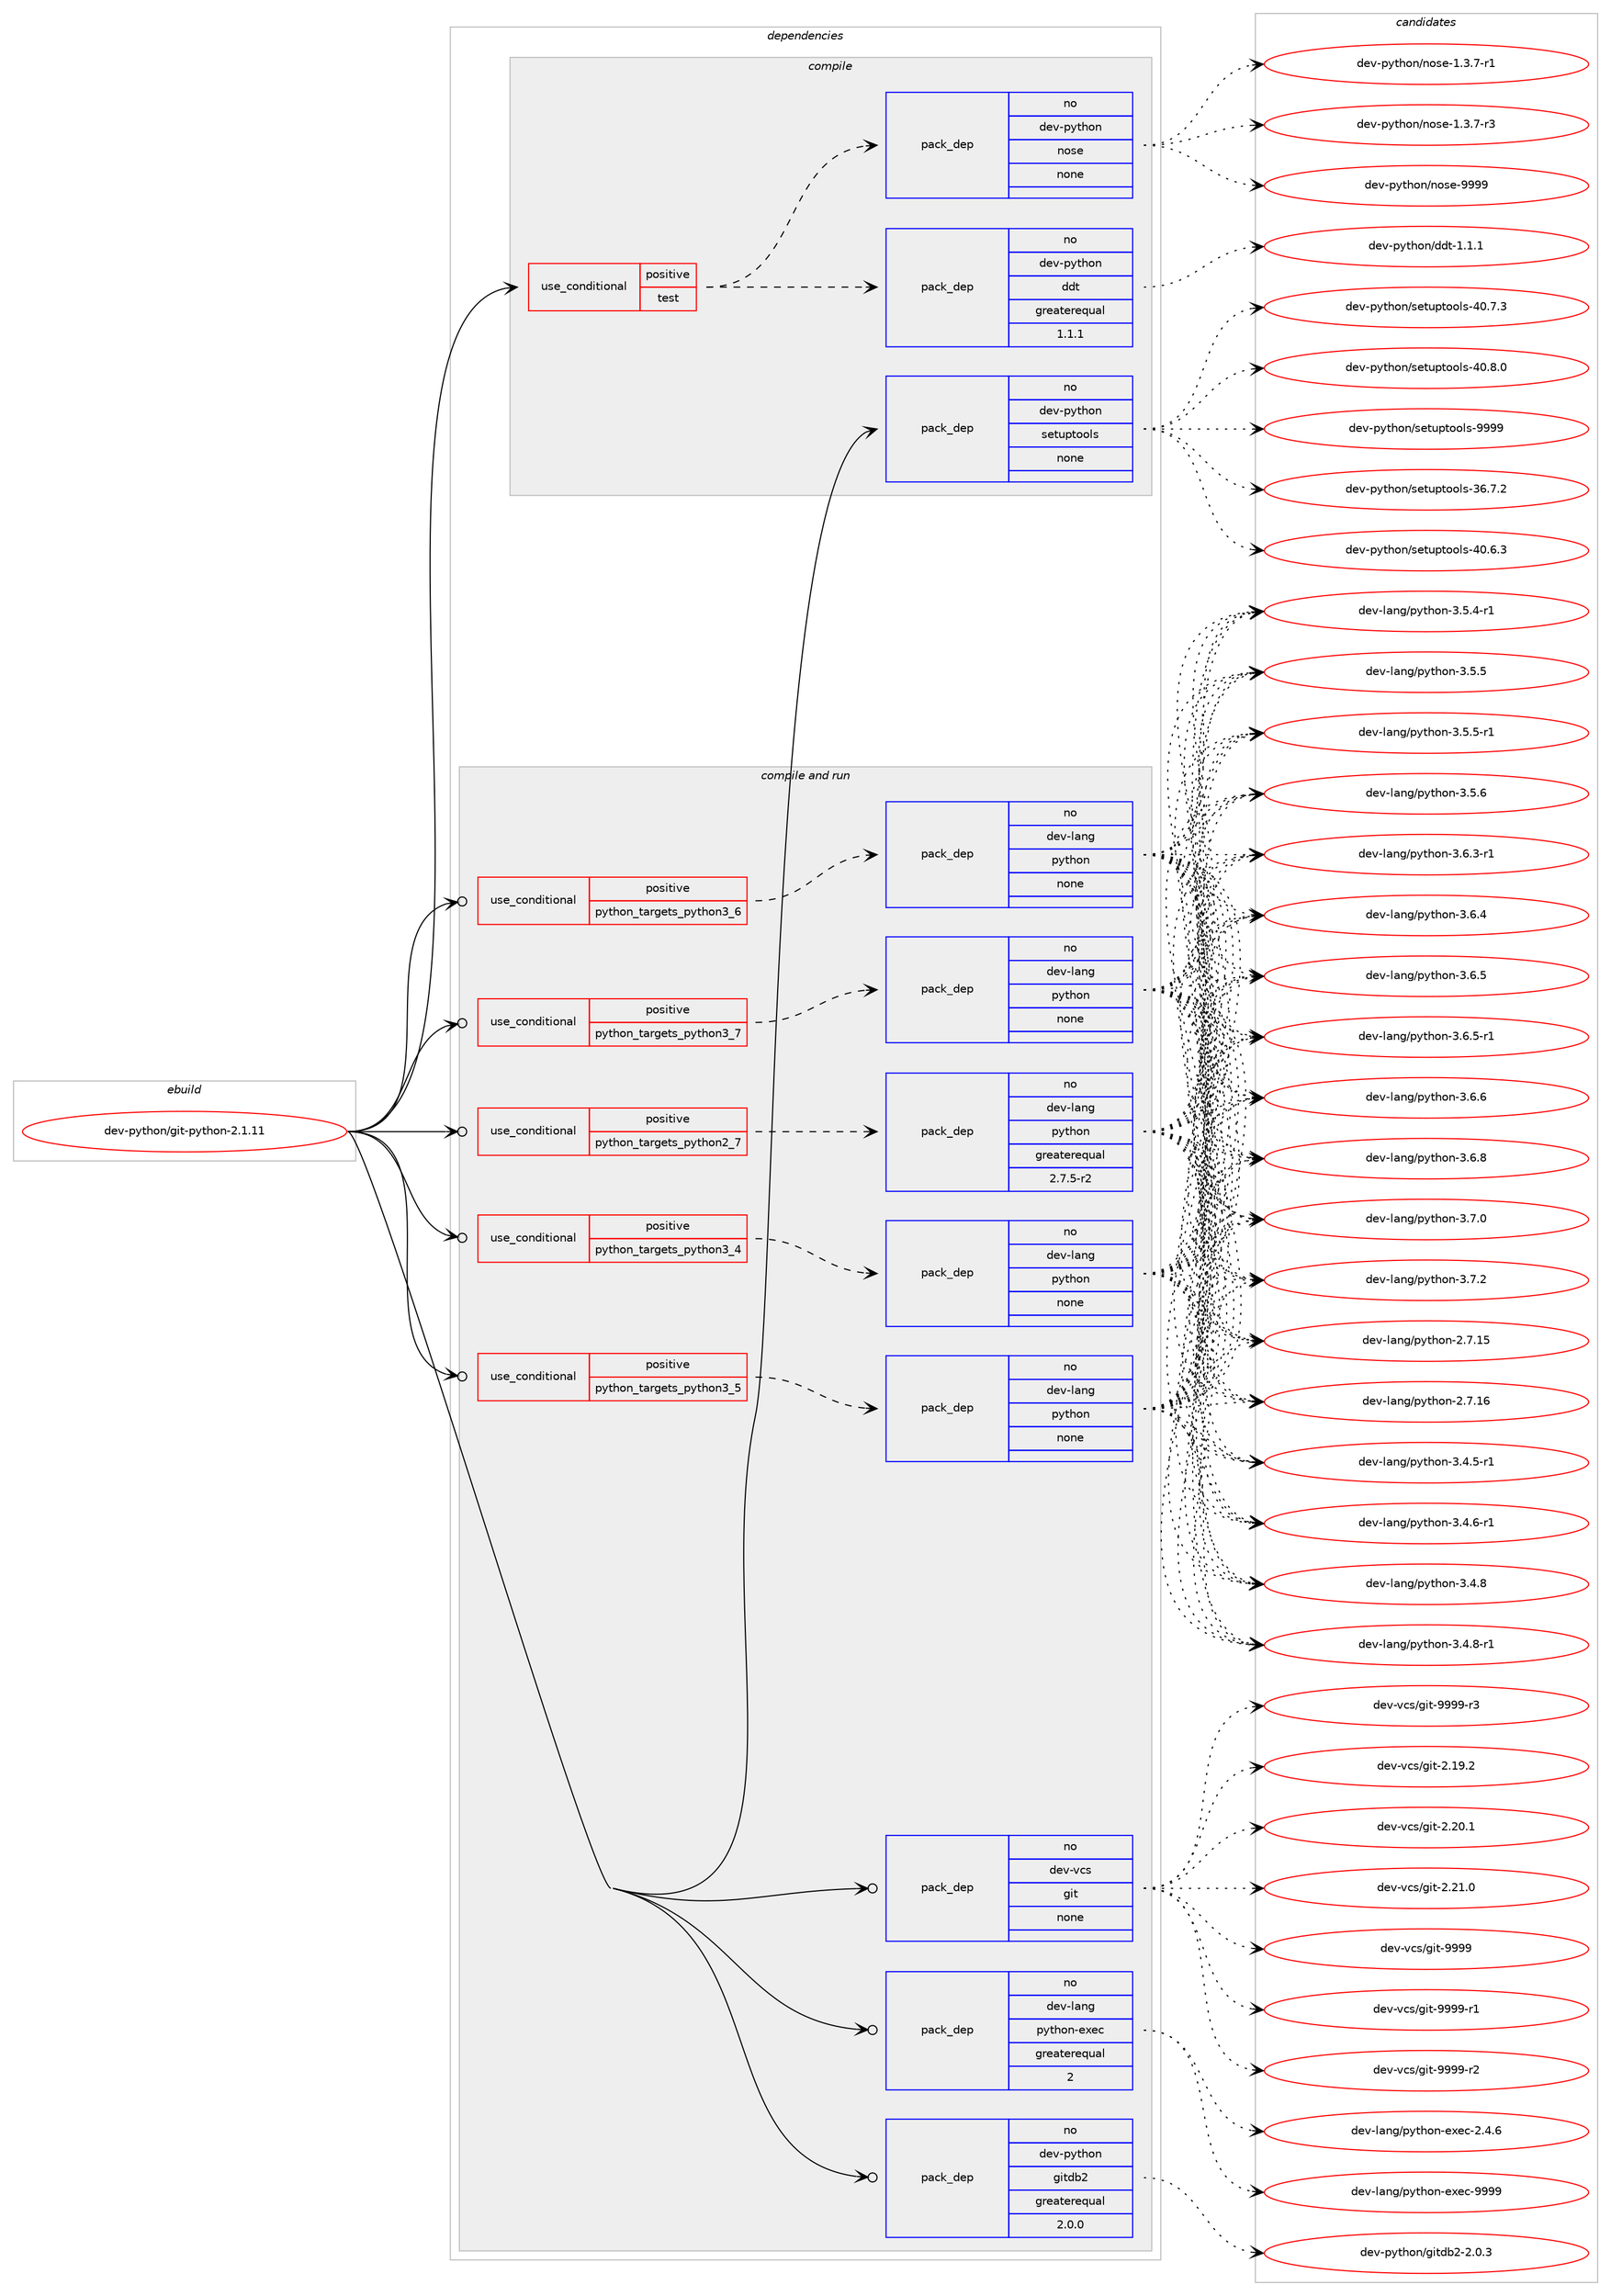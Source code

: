 digraph prolog {

# *************
# Graph options
# *************

newrank=true;
concentrate=true;
compound=true;
graph [rankdir=LR,fontname=Helvetica,fontsize=10,ranksep=1.5];#, ranksep=2.5, nodesep=0.2];
edge  [arrowhead=vee];
node  [fontname=Helvetica,fontsize=10];

# **********
# The ebuild
# **********

subgraph cluster_leftcol {
color=gray;
rank=same;
label=<<i>ebuild</i>>;
id [label="dev-python/git-python-2.1.11", color=red, width=4, href="../dev-python/git-python-2.1.11.svg"];
}

# ****************
# The dependencies
# ****************

subgraph cluster_midcol {
color=gray;
label=<<i>dependencies</i>>;
subgraph cluster_compile {
fillcolor="#eeeeee";
style=filled;
label=<<i>compile</i>>;
subgraph cond374949 {
dependency1411148 [label=<<TABLE BORDER="0" CELLBORDER="1" CELLSPACING="0" CELLPADDING="4"><TR><TD ROWSPAN="3" CELLPADDING="10">use_conditional</TD></TR><TR><TD>positive</TD></TR><TR><TD>test</TD></TR></TABLE>>, shape=none, color=red];
subgraph pack1012940 {
dependency1411149 [label=<<TABLE BORDER="0" CELLBORDER="1" CELLSPACING="0" CELLPADDING="4" WIDTH="220"><TR><TD ROWSPAN="6" CELLPADDING="30">pack_dep</TD></TR><TR><TD WIDTH="110">no</TD></TR><TR><TD>dev-python</TD></TR><TR><TD>ddt</TD></TR><TR><TD>greaterequal</TD></TR><TR><TD>1.1.1</TD></TR></TABLE>>, shape=none, color=blue];
}
dependency1411148:e -> dependency1411149:w [weight=20,style="dashed",arrowhead="vee"];
subgraph pack1012941 {
dependency1411150 [label=<<TABLE BORDER="0" CELLBORDER="1" CELLSPACING="0" CELLPADDING="4" WIDTH="220"><TR><TD ROWSPAN="6" CELLPADDING="30">pack_dep</TD></TR><TR><TD WIDTH="110">no</TD></TR><TR><TD>dev-python</TD></TR><TR><TD>nose</TD></TR><TR><TD>none</TD></TR><TR><TD></TD></TR></TABLE>>, shape=none, color=blue];
}
dependency1411148:e -> dependency1411150:w [weight=20,style="dashed",arrowhead="vee"];
}
id:e -> dependency1411148:w [weight=20,style="solid",arrowhead="vee"];
subgraph pack1012942 {
dependency1411151 [label=<<TABLE BORDER="0" CELLBORDER="1" CELLSPACING="0" CELLPADDING="4" WIDTH="220"><TR><TD ROWSPAN="6" CELLPADDING="30">pack_dep</TD></TR><TR><TD WIDTH="110">no</TD></TR><TR><TD>dev-python</TD></TR><TR><TD>setuptools</TD></TR><TR><TD>none</TD></TR><TR><TD></TD></TR></TABLE>>, shape=none, color=blue];
}
id:e -> dependency1411151:w [weight=20,style="solid",arrowhead="vee"];
}
subgraph cluster_compileandrun {
fillcolor="#eeeeee";
style=filled;
label=<<i>compile and run</i>>;
subgraph cond374950 {
dependency1411152 [label=<<TABLE BORDER="0" CELLBORDER="1" CELLSPACING="0" CELLPADDING="4"><TR><TD ROWSPAN="3" CELLPADDING="10">use_conditional</TD></TR><TR><TD>positive</TD></TR><TR><TD>python_targets_python2_7</TD></TR></TABLE>>, shape=none, color=red];
subgraph pack1012943 {
dependency1411153 [label=<<TABLE BORDER="0" CELLBORDER="1" CELLSPACING="0" CELLPADDING="4" WIDTH="220"><TR><TD ROWSPAN="6" CELLPADDING="30">pack_dep</TD></TR><TR><TD WIDTH="110">no</TD></TR><TR><TD>dev-lang</TD></TR><TR><TD>python</TD></TR><TR><TD>greaterequal</TD></TR><TR><TD>2.7.5-r2</TD></TR></TABLE>>, shape=none, color=blue];
}
dependency1411152:e -> dependency1411153:w [weight=20,style="dashed",arrowhead="vee"];
}
id:e -> dependency1411152:w [weight=20,style="solid",arrowhead="odotvee"];
subgraph cond374951 {
dependency1411154 [label=<<TABLE BORDER="0" CELLBORDER="1" CELLSPACING="0" CELLPADDING="4"><TR><TD ROWSPAN="3" CELLPADDING="10">use_conditional</TD></TR><TR><TD>positive</TD></TR><TR><TD>python_targets_python3_4</TD></TR></TABLE>>, shape=none, color=red];
subgraph pack1012944 {
dependency1411155 [label=<<TABLE BORDER="0" CELLBORDER="1" CELLSPACING="0" CELLPADDING="4" WIDTH="220"><TR><TD ROWSPAN="6" CELLPADDING="30">pack_dep</TD></TR><TR><TD WIDTH="110">no</TD></TR><TR><TD>dev-lang</TD></TR><TR><TD>python</TD></TR><TR><TD>none</TD></TR><TR><TD></TD></TR></TABLE>>, shape=none, color=blue];
}
dependency1411154:e -> dependency1411155:w [weight=20,style="dashed",arrowhead="vee"];
}
id:e -> dependency1411154:w [weight=20,style="solid",arrowhead="odotvee"];
subgraph cond374952 {
dependency1411156 [label=<<TABLE BORDER="0" CELLBORDER="1" CELLSPACING="0" CELLPADDING="4"><TR><TD ROWSPAN="3" CELLPADDING="10">use_conditional</TD></TR><TR><TD>positive</TD></TR><TR><TD>python_targets_python3_5</TD></TR></TABLE>>, shape=none, color=red];
subgraph pack1012945 {
dependency1411157 [label=<<TABLE BORDER="0" CELLBORDER="1" CELLSPACING="0" CELLPADDING="4" WIDTH="220"><TR><TD ROWSPAN="6" CELLPADDING="30">pack_dep</TD></TR><TR><TD WIDTH="110">no</TD></TR><TR><TD>dev-lang</TD></TR><TR><TD>python</TD></TR><TR><TD>none</TD></TR><TR><TD></TD></TR></TABLE>>, shape=none, color=blue];
}
dependency1411156:e -> dependency1411157:w [weight=20,style="dashed",arrowhead="vee"];
}
id:e -> dependency1411156:w [weight=20,style="solid",arrowhead="odotvee"];
subgraph cond374953 {
dependency1411158 [label=<<TABLE BORDER="0" CELLBORDER="1" CELLSPACING="0" CELLPADDING="4"><TR><TD ROWSPAN="3" CELLPADDING="10">use_conditional</TD></TR><TR><TD>positive</TD></TR><TR><TD>python_targets_python3_6</TD></TR></TABLE>>, shape=none, color=red];
subgraph pack1012946 {
dependency1411159 [label=<<TABLE BORDER="0" CELLBORDER="1" CELLSPACING="0" CELLPADDING="4" WIDTH="220"><TR><TD ROWSPAN="6" CELLPADDING="30">pack_dep</TD></TR><TR><TD WIDTH="110">no</TD></TR><TR><TD>dev-lang</TD></TR><TR><TD>python</TD></TR><TR><TD>none</TD></TR><TR><TD></TD></TR></TABLE>>, shape=none, color=blue];
}
dependency1411158:e -> dependency1411159:w [weight=20,style="dashed",arrowhead="vee"];
}
id:e -> dependency1411158:w [weight=20,style="solid",arrowhead="odotvee"];
subgraph cond374954 {
dependency1411160 [label=<<TABLE BORDER="0" CELLBORDER="1" CELLSPACING="0" CELLPADDING="4"><TR><TD ROWSPAN="3" CELLPADDING="10">use_conditional</TD></TR><TR><TD>positive</TD></TR><TR><TD>python_targets_python3_7</TD></TR></TABLE>>, shape=none, color=red];
subgraph pack1012947 {
dependency1411161 [label=<<TABLE BORDER="0" CELLBORDER="1" CELLSPACING="0" CELLPADDING="4" WIDTH="220"><TR><TD ROWSPAN="6" CELLPADDING="30">pack_dep</TD></TR><TR><TD WIDTH="110">no</TD></TR><TR><TD>dev-lang</TD></TR><TR><TD>python</TD></TR><TR><TD>none</TD></TR><TR><TD></TD></TR></TABLE>>, shape=none, color=blue];
}
dependency1411160:e -> dependency1411161:w [weight=20,style="dashed",arrowhead="vee"];
}
id:e -> dependency1411160:w [weight=20,style="solid",arrowhead="odotvee"];
subgraph pack1012948 {
dependency1411162 [label=<<TABLE BORDER="0" CELLBORDER="1" CELLSPACING="0" CELLPADDING="4" WIDTH="220"><TR><TD ROWSPAN="6" CELLPADDING="30">pack_dep</TD></TR><TR><TD WIDTH="110">no</TD></TR><TR><TD>dev-lang</TD></TR><TR><TD>python-exec</TD></TR><TR><TD>greaterequal</TD></TR><TR><TD>2</TD></TR></TABLE>>, shape=none, color=blue];
}
id:e -> dependency1411162:w [weight=20,style="solid",arrowhead="odotvee"];
subgraph pack1012949 {
dependency1411163 [label=<<TABLE BORDER="0" CELLBORDER="1" CELLSPACING="0" CELLPADDING="4" WIDTH="220"><TR><TD ROWSPAN="6" CELLPADDING="30">pack_dep</TD></TR><TR><TD WIDTH="110">no</TD></TR><TR><TD>dev-python</TD></TR><TR><TD>gitdb2</TD></TR><TR><TD>greaterequal</TD></TR><TR><TD>2.0.0</TD></TR></TABLE>>, shape=none, color=blue];
}
id:e -> dependency1411163:w [weight=20,style="solid",arrowhead="odotvee"];
subgraph pack1012950 {
dependency1411164 [label=<<TABLE BORDER="0" CELLBORDER="1" CELLSPACING="0" CELLPADDING="4" WIDTH="220"><TR><TD ROWSPAN="6" CELLPADDING="30">pack_dep</TD></TR><TR><TD WIDTH="110">no</TD></TR><TR><TD>dev-vcs</TD></TR><TR><TD>git</TD></TR><TR><TD>none</TD></TR><TR><TD></TD></TR></TABLE>>, shape=none, color=blue];
}
id:e -> dependency1411164:w [weight=20,style="solid",arrowhead="odotvee"];
}
subgraph cluster_run {
fillcolor="#eeeeee";
style=filled;
label=<<i>run</i>>;
}
}

# **************
# The candidates
# **************

subgraph cluster_choices {
rank=same;
color=gray;
label=<<i>candidates</i>>;

subgraph choice1012940 {
color=black;
nodesep=1;
choice1001011184511212111610411111047100100116454946494649 [label="dev-python/ddt-1.1.1", color=red, width=4,href="../dev-python/ddt-1.1.1.svg"];
dependency1411149:e -> choice1001011184511212111610411111047100100116454946494649:w [style=dotted,weight="100"];
}
subgraph choice1012941 {
color=black;
nodesep=1;
choice10010111845112121116104111110471101111151014549465146554511449 [label="dev-python/nose-1.3.7-r1", color=red, width=4,href="../dev-python/nose-1.3.7-r1.svg"];
choice10010111845112121116104111110471101111151014549465146554511451 [label="dev-python/nose-1.3.7-r3", color=red, width=4,href="../dev-python/nose-1.3.7-r3.svg"];
choice10010111845112121116104111110471101111151014557575757 [label="dev-python/nose-9999", color=red, width=4,href="../dev-python/nose-9999.svg"];
dependency1411150:e -> choice10010111845112121116104111110471101111151014549465146554511449:w [style=dotted,weight="100"];
dependency1411150:e -> choice10010111845112121116104111110471101111151014549465146554511451:w [style=dotted,weight="100"];
dependency1411150:e -> choice10010111845112121116104111110471101111151014557575757:w [style=dotted,weight="100"];
}
subgraph choice1012942 {
color=black;
nodesep=1;
choice100101118451121211161041111104711510111611711211611111110811545515446554650 [label="dev-python/setuptools-36.7.2", color=red, width=4,href="../dev-python/setuptools-36.7.2.svg"];
choice100101118451121211161041111104711510111611711211611111110811545524846544651 [label="dev-python/setuptools-40.6.3", color=red, width=4,href="../dev-python/setuptools-40.6.3.svg"];
choice100101118451121211161041111104711510111611711211611111110811545524846554651 [label="dev-python/setuptools-40.7.3", color=red, width=4,href="../dev-python/setuptools-40.7.3.svg"];
choice100101118451121211161041111104711510111611711211611111110811545524846564648 [label="dev-python/setuptools-40.8.0", color=red, width=4,href="../dev-python/setuptools-40.8.0.svg"];
choice10010111845112121116104111110471151011161171121161111111081154557575757 [label="dev-python/setuptools-9999", color=red, width=4,href="../dev-python/setuptools-9999.svg"];
dependency1411151:e -> choice100101118451121211161041111104711510111611711211611111110811545515446554650:w [style=dotted,weight="100"];
dependency1411151:e -> choice100101118451121211161041111104711510111611711211611111110811545524846544651:w [style=dotted,weight="100"];
dependency1411151:e -> choice100101118451121211161041111104711510111611711211611111110811545524846554651:w [style=dotted,weight="100"];
dependency1411151:e -> choice100101118451121211161041111104711510111611711211611111110811545524846564648:w [style=dotted,weight="100"];
dependency1411151:e -> choice10010111845112121116104111110471151011161171121161111111081154557575757:w [style=dotted,weight="100"];
}
subgraph choice1012943 {
color=black;
nodesep=1;
choice10010111845108971101034711212111610411111045504655464953 [label="dev-lang/python-2.7.15", color=red, width=4,href="../dev-lang/python-2.7.15.svg"];
choice10010111845108971101034711212111610411111045504655464954 [label="dev-lang/python-2.7.16", color=red, width=4,href="../dev-lang/python-2.7.16.svg"];
choice1001011184510897110103471121211161041111104551465246534511449 [label="dev-lang/python-3.4.5-r1", color=red, width=4,href="../dev-lang/python-3.4.5-r1.svg"];
choice1001011184510897110103471121211161041111104551465246544511449 [label="dev-lang/python-3.4.6-r1", color=red, width=4,href="../dev-lang/python-3.4.6-r1.svg"];
choice100101118451089711010347112121116104111110455146524656 [label="dev-lang/python-3.4.8", color=red, width=4,href="../dev-lang/python-3.4.8.svg"];
choice1001011184510897110103471121211161041111104551465246564511449 [label="dev-lang/python-3.4.8-r1", color=red, width=4,href="../dev-lang/python-3.4.8-r1.svg"];
choice1001011184510897110103471121211161041111104551465346524511449 [label="dev-lang/python-3.5.4-r1", color=red, width=4,href="../dev-lang/python-3.5.4-r1.svg"];
choice100101118451089711010347112121116104111110455146534653 [label="dev-lang/python-3.5.5", color=red, width=4,href="../dev-lang/python-3.5.5.svg"];
choice1001011184510897110103471121211161041111104551465346534511449 [label="dev-lang/python-3.5.5-r1", color=red, width=4,href="../dev-lang/python-3.5.5-r1.svg"];
choice100101118451089711010347112121116104111110455146534654 [label="dev-lang/python-3.5.6", color=red, width=4,href="../dev-lang/python-3.5.6.svg"];
choice1001011184510897110103471121211161041111104551465446514511449 [label="dev-lang/python-3.6.3-r1", color=red, width=4,href="../dev-lang/python-3.6.3-r1.svg"];
choice100101118451089711010347112121116104111110455146544652 [label="dev-lang/python-3.6.4", color=red, width=4,href="../dev-lang/python-3.6.4.svg"];
choice100101118451089711010347112121116104111110455146544653 [label="dev-lang/python-3.6.5", color=red, width=4,href="../dev-lang/python-3.6.5.svg"];
choice1001011184510897110103471121211161041111104551465446534511449 [label="dev-lang/python-3.6.5-r1", color=red, width=4,href="../dev-lang/python-3.6.5-r1.svg"];
choice100101118451089711010347112121116104111110455146544654 [label="dev-lang/python-3.6.6", color=red, width=4,href="../dev-lang/python-3.6.6.svg"];
choice100101118451089711010347112121116104111110455146544656 [label="dev-lang/python-3.6.8", color=red, width=4,href="../dev-lang/python-3.6.8.svg"];
choice100101118451089711010347112121116104111110455146554648 [label="dev-lang/python-3.7.0", color=red, width=4,href="../dev-lang/python-3.7.0.svg"];
choice100101118451089711010347112121116104111110455146554650 [label="dev-lang/python-3.7.2", color=red, width=4,href="../dev-lang/python-3.7.2.svg"];
dependency1411153:e -> choice10010111845108971101034711212111610411111045504655464953:w [style=dotted,weight="100"];
dependency1411153:e -> choice10010111845108971101034711212111610411111045504655464954:w [style=dotted,weight="100"];
dependency1411153:e -> choice1001011184510897110103471121211161041111104551465246534511449:w [style=dotted,weight="100"];
dependency1411153:e -> choice1001011184510897110103471121211161041111104551465246544511449:w [style=dotted,weight="100"];
dependency1411153:e -> choice100101118451089711010347112121116104111110455146524656:w [style=dotted,weight="100"];
dependency1411153:e -> choice1001011184510897110103471121211161041111104551465246564511449:w [style=dotted,weight="100"];
dependency1411153:e -> choice1001011184510897110103471121211161041111104551465346524511449:w [style=dotted,weight="100"];
dependency1411153:e -> choice100101118451089711010347112121116104111110455146534653:w [style=dotted,weight="100"];
dependency1411153:e -> choice1001011184510897110103471121211161041111104551465346534511449:w [style=dotted,weight="100"];
dependency1411153:e -> choice100101118451089711010347112121116104111110455146534654:w [style=dotted,weight="100"];
dependency1411153:e -> choice1001011184510897110103471121211161041111104551465446514511449:w [style=dotted,weight="100"];
dependency1411153:e -> choice100101118451089711010347112121116104111110455146544652:w [style=dotted,weight="100"];
dependency1411153:e -> choice100101118451089711010347112121116104111110455146544653:w [style=dotted,weight="100"];
dependency1411153:e -> choice1001011184510897110103471121211161041111104551465446534511449:w [style=dotted,weight="100"];
dependency1411153:e -> choice100101118451089711010347112121116104111110455146544654:w [style=dotted,weight="100"];
dependency1411153:e -> choice100101118451089711010347112121116104111110455146544656:w [style=dotted,weight="100"];
dependency1411153:e -> choice100101118451089711010347112121116104111110455146554648:w [style=dotted,weight="100"];
dependency1411153:e -> choice100101118451089711010347112121116104111110455146554650:w [style=dotted,weight="100"];
}
subgraph choice1012944 {
color=black;
nodesep=1;
choice10010111845108971101034711212111610411111045504655464953 [label="dev-lang/python-2.7.15", color=red, width=4,href="../dev-lang/python-2.7.15.svg"];
choice10010111845108971101034711212111610411111045504655464954 [label="dev-lang/python-2.7.16", color=red, width=4,href="../dev-lang/python-2.7.16.svg"];
choice1001011184510897110103471121211161041111104551465246534511449 [label="dev-lang/python-3.4.5-r1", color=red, width=4,href="../dev-lang/python-3.4.5-r1.svg"];
choice1001011184510897110103471121211161041111104551465246544511449 [label="dev-lang/python-3.4.6-r1", color=red, width=4,href="../dev-lang/python-3.4.6-r1.svg"];
choice100101118451089711010347112121116104111110455146524656 [label="dev-lang/python-3.4.8", color=red, width=4,href="../dev-lang/python-3.4.8.svg"];
choice1001011184510897110103471121211161041111104551465246564511449 [label="dev-lang/python-3.4.8-r1", color=red, width=4,href="../dev-lang/python-3.4.8-r1.svg"];
choice1001011184510897110103471121211161041111104551465346524511449 [label="dev-lang/python-3.5.4-r1", color=red, width=4,href="../dev-lang/python-3.5.4-r1.svg"];
choice100101118451089711010347112121116104111110455146534653 [label="dev-lang/python-3.5.5", color=red, width=4,href="../dev-lang/python-3.5.5.svg"];
choice1001011184510897110103471121211161041111104551465346534511449 [label="dev-lang/python-3.5.5-r1", color=red, width=4,href="../dev-lang/python-3.5.5-r1.svg"];
choice100101118451089711010347112121116104111110455146534654 [label="dev-lang/python-3.5.6", color=red, width=4,href="../dev-lang/python-3.5.6.svg"];
choice1001011184510897110103471121211161041111104551465446514511449 [label="dev-lang/python-3.6.3-r1", color=red, width=4,href="../dev-lang/python-3.6.3-r1.svg"];
choice100101118451089711010347112121116104111110455146544652 [label="dev-lang/python-3.6.4", color=red, width=4,href="../dev-lang/python-3.6.4.svg"];
choice100101118451089711010347112121116104111110455146544653 [label="dev-lang/python-3.6.5", color=red, width=4,href="../dev-lang/python-3.6.5.svg"];
choice1001011184510897110103471121211161041111104551465446534511449 [label="dev-lang/python-3.6.5-r1", color=red, width=4,href="../dev-lang/python-3.6.5-r1.svg"];
choice100101118451089711010347112121116104111110455146544654 [label="dev-lang/python-3.6.6", color=red, width=4,href="../dev-lang/python-3.6.6.svg"];
choice100101118451089711010347112121116104111110455146544656 [label="dev-lang/python-3.6.8", color=red, width=4,href="../dev-lang/python-3.6.8.svg"];
choice100101118451089711010347112121116104111110455146554648 [label="dev-lang/python-3.7.0", color=red, width=4,href="../dev-lang/python-3.7.0.svg"];
choice100101118451089711010347112121116104111110455146554650 [label="dev-lang/python-3.7.2", color=red, width=4,href="../dev-lang/python-3.7.2.svg"];
dependency1411155:e -> choice10010111845108971101034711212111610411111045504655464953:w [style=dotted,weight="100"];
dependency1411155:e -> choice10010111845108971101034711212111610411111045504655464954:w [style=dotted,weight="100"];
dependency1411155:e -> choice1001011184510897110103471121211161041111104551465246534511449:w [style=dotted,weight="100"];
dependency1411155:e -> choice1001011184510897110103471121211161041111104551465246544511449:w [style=dotted,weight="100"];
dependency1411155:e -> choice100101118451089711010347112121116104111110455146524656:w [style=dotted,weight="100"];
dependency1411155:e -> choice1001011184510897110103471121211161041111104551465246564511449:w [style=dotted,weight="100"];
dependency1411155:e -> choice1001011184510897110103471121211161041111104551465346524511449:w [style=dotted,weight="100"];
dependency1411155:e -> choice100101118451089711010347112121116104111110455146534653:w [style=dotted,weight="100"];
dependency1411155:e -> choice1001011184510897110103471121211161041111104551465346534511449:w [style=dotted,weight="100"];
dependency1411155:e -> choice100101118451089711010347112121116104111110455146534654:w [style=dotted,weight="100"];
dependency1411155:e -> choice1001011184510897110103471121211161041111104551465446514511449:w [style=dotted,weight="100"];
dependency1411155:e -> choice100101118451089711010347112121116104111110455146544652:w [style=dotted,weight="100"];
dependency1411155:e -> choice100101118451089711010347112121116104111110455146544653:w [style=dotted,weight="100"];
dependency1411155:e -> choice1001011184510897110103471121211161041111104551465446534511449:w [style=dotted,weight="100"];
dependency1411155:e -> choice100101118451089711010347112121116104111110455146544654:w [style=dotted,weight="100"];
dependency1411155:e -> choice100101118451089711010347112121116104111110455146544656:w [style=dotted,weight="100"];
dependency1411155:e -> choice100101118451089711010347112121116104111110455146554648:w [style=dotted,weight="100"];
dependency1411155:e -> choice100101118451089711010347112121116104111110455146554650:w [style=dotted,weight="100"];
}
subgraph choice1012945 {
color=black;
nodesep=1;
choice10010111845108971101034711212111610411111045504655464953 [label="dev-lang/python-2.7.15", color=red, width=4,href="../dev-lang/python-2.7.15.svg"];
choice10010111845108971101034711212111610411111045504655464954 [label="dev-lang/python-2.7.16", color=red, width=4,href="../dev-lang/python-2.7.16.svg"];
choice1001011184510897110103471121211161041111104551465246534511449 [label="dev-lang/python-3.4.5-r1", color=red, width=4,href="../dev-lang/python-3.4.5-r1.svg"];
choice1001011184510897110103471121211161041111104551465246544511449 [label="dev-lang/python-3.4.6-r1", color=red, width=4,href="../dev-lang/python-3.4.6-r1.svg"];
choice100101118451089711010347112121116104111110455146524656 [label="dev-lang/python-3.4.8", color=red, width=4,href="../dev-lang/python-3.4.8.svg"];
choice1001011184510897110103471121211161041111104551465246564511449 [label="dev-lang/python-3.4.8-r1", color=red, width=4,href="../dev-lang/python-3.4.8-r1.svg"];
choice1001011184510897110103471121211161041111104551465346524511449 [label="dev-lang/python-3.5.4-r1", color=red, width=4,href="../dev-lang/python-3.5.4-r1.svg"];
choice100101118451089711010347112121116104111110455146534653 [label="dev-lang/python-3.5.5", color=red, width=4,href="../dev-lang/python-3.5.5.svg"];
choice1001011184510897110103471121211161041111104551465346534511449 [label="dev-lang/python-3.5.5-r1", color=red, width=4,href="../dev-lang/python-3.5.5-r1.svg"];
choice100101118451089711010347112121116104111110455146534654 [label="dev-lang/python-3.5.6", color=red, width=4,href="../dev-lang/python-3.5.6.svg"];
choice1001011184510897110103471121211161041111104551465446514511449 [label="dev-lang/python-3.6.3-r1", color=red, width=4,href="../dev-lang/python-3.6.3-r1.svg"];
choice100101118451089711010347112121116104111110455146544652 [label="dev-lang/python-3.6.4", color=red, width=4,href="../dev-lang/python-3.6.4.svg"];
choice100101118451089711010347112121116104111110455146544653 [label="dev-lang/python-3.6.5", color=red, width=4,href="../dev-lang/python-3.6.5.svg"];
choice1001011184510897110103471121211161041111104551465446534511449 [label="dev-lang/python-3.6.5-r1", color=red, width=4,href="../dev-lang/python-3.6.5-r1.svg"];
choice100101118451089711010347112121116104111110455146544654 [label="dev-lang/python-3.6.6", color=red, width=4,href="../dev-lang/python-3.6.6.svg"];
choice100101118451089711010347112121116104111110455146544656 [label="dev-lang/python-3.6.8", color=red, width=4,href="../dev-lang/python-3.6.8.svg"];
choice100101118451089711010347112121116104111110455146554648 [label="dev-lang/python-3.7.0", color=red, width=4,href="../dev-lang/python-3.7.0.svg"];
choice100101118451089711010347112121116104111110455146554650 [label="dev-lang/python-3.7.2", color=red, width=4,href="../dev-lang/python-3.7.2.svg"];
dependency1411157:e -> choice10010111845108971101034711212111610411111045504655464953:w [style=dotted,weight="100"];
dependency1411157:e -> choice10010111845108971101034711212111610411111045504655464954:w [style=dotted,weight="100"];
dependency1411157:e -> choice1001011184510897110103471121211161041111104551465246534511449:w [style=dotted,weight="100"];
dependency1411157:e -> choice1001011184510897110103471121211161041111104551465246544511449:w [style=dotted,weight="100"];
dependency1411157:e -> choice100101118451089711010347112121116104111110455146524656:w [style=dotted,weight="100"];
dependency1411157:e -> choice1001011184510897110103471121211161041111104551465246564511449:w [style=dotted,weight="100"];
dependency1411157:e -> choice1001011184510897110103471121211161041111104551465346524511449:w [style=dotted,weight="100"];
dependency1411157:e -> choice100101118451089711010347112121116104111110455146534653:w [style=dotted,weight="100"];
dependency1411157:e -> choice1001011184510897110103471121211161041111104551465346534511449:w [style=dotted,weight="100"];
dependency1411157:e -> choice100101118451089711010347112121116104111110455146534654:w [style=dotted,weight="100"];
dependency1411157:e -> choice1001011184510897110103471121211161041111104551465446514511449:w [style=dotted,weight="100"];
dependency1411157:e -> choice100101118451089711010347112121116104111110455146544652:w [style=dotted,weight="100"];
dependency1411157:e -> choice100101118451089711010347112121116104111110455146544653:w [style=dotted,weight="100"];
dependency1411157:e -> choice1001011184510897110103471121211161041111104551465446534511449:w [style=dotted,weight="100"];
dependency1411157:e -> choice100101118451089711010347112121116104111110455146544654:w [style=dotted,weight="100"];
dependency1411157:e -> choice100101118451089711010347112121116104111110455146544656:w [style=dotted,weight="100"];
dependency1411157:e -> choice100101118451089711010347112121116104111110455146554648:w [style=dotted,weight="100"];
dependency1411157:e -> choice100101118451089711010347112121116104111110455146554650:w [style=dotted,weight="100"];
}
subgraph choice1012946 {
color=black;
nodesep=1;
choice10010111845108971101034711212111610411111045504655464953 [label="dev-lang/python-2.7.15", color=red, width=4,href="../dev-lang/python-2.7.15.svg"];
choice10010111845108971101034711212111610411111045504655464954 [label="dev-lang/python-2.7.16", color=red, width=4,href="../dev-lang/python-2.7.16.svg"];
choice1001011184510897110103471121211161041111104551465246534511449 [label="dev-lang/python-3.4.5-r1", color=red, width=4,href="../dev-lang/python-3.4.5-r1.svg"];
choice1001011184510897110103471121211161041111104551465246544511449 [label="dev-lang/python-3.4.6-r1", color=red, width=4,href="../dev-lang/python-3.4.6-r1.svg"];
choice100101118451089711010347112121116104111110455146524656 [label="dev-lang/python-3.4.8", color=red, width=4,href="../dev-lang/python-3.4.8.svg"];
choice1001011184510897110103471121211161041111104551465246564511449 [label="dev-lang/python-3.4.8-r1", color=red, width=4,href="../dev-lang/python-3.4.8-r1.svg"];
choice1001011184510897110103471121211161041111104551465346524511449 [label="dev-lang/python-3.5.4-r1", color=red, width=4,href="../dev-lang/python-3.5.4-r1.svg"];
choice100101118451089711010347112121116104111110455146534653 [label="dev-lang/python-3.5.5", color=red, width=4,href="../dev-lang/python-3.5.5.svg"];
choice1001011184510897110103471121211161041111104551465346534511449 [label="dev-lang/python-3.5.5-r1", color=red, width=4,href="../dev-lang/python-3.5.5-r1.svg"];
choice100101118451089711010347112121116104111110455146534654 [label="dev-lang/python-3.5.6", color=red, width=4,href="../dev-lang/python-3.5.6.svg"];
choice1001011184510897110103471121211161041111104551465446514511449 [label="dev-lang/python-3.6.3-r1", color=red, width=4,href="../dev-lang/python-3.6.3-r1.svg"];
choice100101118451089711010347112121116104111110455146544652 [label="dev-lang/python-3.6.4", color=red, width=4,href="../dev-lang/python-3.6.4.svg"];
choice100101118451089711010347112121116104111110455146544653 [label="dev-lang/python-3.6.5", color=red, width=4,href="../dev-lang/python-3.6.5.svg"];
choice1001011184510897110103471121211161041111104551465446534511449 [label="dev-lang/python-3.6.5-r1", color=red, width=4,href="../dev-lang/python-3.6.5-r1.svg"];
choice100101118451089711010347112121116104111110455146544654 [label="dev-lang/python-3.6.6", color=red, width=4,href="../dev-lang/python-3.6.6.svg"];
choice100101118451089711010347112121116104111110455146544656 [label="dev-lang/python-3.6.8", color=red, width=4,href="../dev-lang/python-3.6.8.svg"];
choice100101118451089711010347112121116104111110455146554648 [label="dev-lang/python-3.7.0", color=red, width=4,href="../dev-lang/python-3.7.0.svg"];
choice100101118451089711010347112121116104111110455146554650 [label="dev-lang/python-3.7.2", color=red, width=4,href="../dev-lang/python-3.7.2.svg"];
dependency1411159:e -> choice10010111845108971101034711212111610411111045504655464953:w [style=dotted,weight="100"];
dependency1411159:e -> choice10010111845108971101034711212111610411111045504655464954:w [style=dotted,weight="100"];
dependency1411159:e -> choice1001011184510897110103471121211161041111104551465246534511449:w [style=dotted,weight="100"];
dependency1411159:e -> choice1001011184510897110103471121211161041111104551465246544511449:w [style=dotted,weight="100"];
dependency1411159:e -> choice100101118451089711010347112121116104111110455146524656:w [style=dotted,weight="100"];
dependency1411159:e -> choice1001011184510897110103471121211161041111104551465246564511449:w [style=dotted,weight="100"];
dependency1411159:e -> choice1001011184510897110103471121211161041111104551465346524511449:w [style=dotted,weight="100"];
dependency1411159:e -> choice100101118451089711010347112121116104111110455146534653:w [style=dotted,weight="100"];
dependency1411159:e -> choice1001011184510897110103471121211161041111104551465346534511449:w [style=dotted,weight="100"];
dependency1411159:e -> choice100101118451089711010347112121116104111110455146534654:w [style=dotted,weight="100"];
dependency1411159:e -> choice1001011184510897110103471121211161041111104551465446514511449:w [style=dotted,weight="100"];
dependency1411159:e -> choice100101118451089711010347112121116104111110455146544652:w [style=dotted,weight="100"];
dependency1411159:e -> choice100101118451089711010347112121116104111110455146544653:w [style=dotted,weight="100"];
dependency1411159:e -> choice1001011184510897110103471121211161041111104551465446534511449:w [style=dotted,weight="100"];
dependency1411159:e -> choice100101118451089711010347112121116104111110455146544654:w [style=dotted,weight="100"];
dependency1411159:e -> choice100101118451089711010347112121116104111110455146544656:w [style=dotted,weight="100"];
dependency1411159:e -> choice100101118451089711010347112121116104111110455146554648:w [style=dotted,weight="100"];
dependency1411159:e -> choice100101118451089711010347112121116104111110455146554650:w [style=dotted,weight="100"];
}
subgraph choice1012947 {
color=black;
nodesep=1;
choice10010111845108971101034711212111610411111045504655464953 [label="dev-lang/python-2.7.15", color=red, width=4,href="../dev-lang/python-2.7.15.svg"];
choice10010111845108971101034711212111610411111045504655464954 [label="dev-lang/python-2.7.16", color=red, width=4,href="../dev-lang/python-2.7.16.svg"];
choice1001011184510897110103471121211161041111104551465246534511449 [label="dev-lang/python-3.4.5-r1", color=red, width=4,href="../dev-lang/python-3.4.5-r1.svg"];
choice1001011184510897110103471121211161041111104551465246544511449 [label="dev-lang/python-3.4.6-r1", color=red, width=4,href="../dev-lang/python-3.4.6-r1.svg"];
choice100101118451089711010347112121116104111110455146524656 [label="dev-lang/python-3.4.8", color=red, width=4,href="../dev-lang/python-3.4.8.svg"];
choice1001011184510897110103471121211161041111104551465246564511449 [label="dev-lang/python-3.4.8-r1", color=red, width=4,href="../dev-lang/python-3.4.8-r1.svg"];
choice1001011184510897110103471121211161041111104551465346524511449 [label="dev-lang/python-3.5.4-r1", color=red, width=4,href="../dev-lang/python-3.5.4-r1.svg"];
choice100101118451089711010347112121116104111110455146534653 [label="dev-lang/python-3.5.5", color=red, width=4,href="../dev-lang/python-3.5.5.svg"];
choice1001011184510897110103471121211161041111104551465346534511449 [label="dev-lang/python-3.5.5-r1", color=red, width=4,href="../dev-lang/python-3.5.5-r1.svg"];
choice100101118451089711010347112121116104111110455146534654 [label="dev-lang/python-3.5.6", color=red, width=4,href="../dev-lang/python-3.5.6.svg"];
choice1001011184510897110103471121211161041111104551465446514511449 [label="dev-lang/python-3.6.3-r1", color=red, width=4,href="../dev-lang/python-3.6.3-r1.svg"];
choice100101118451089711010347112121116104111110455146544652 [label="dev-lang/python-3.6.4", color=red, width=4,href="../dev-lang/python-3.6.4.svg"];
choice100101118451089711010347112121116104111110455146544653 [label="dev-lang/python-3.6.5", color=red, width=4,href="../dev-lang/python-3.6.5.svg"];
choice1001011184510897110103471121211161041111104551465446534511449 [label="dev-lang/python-3.6.5-r1", color=red, width=4,href="../dev-lang/python-3.6.5-r1.svg"];
choice100101118451089711010347112121116104111110455146544654 [label="dev-lang/python-3.6.6", color=red, width=4,href="../dev-lang/python-3.6.6.svg"];
choice100101118451089711010347112121116104111110455146544656 [label="dev-lang/python-3.6.8", color=red, width=4,href="../dev-lang/python-3.6.8.svg"];
choice100101118451089711010347112121116104111110455146554648 [label="dev-lang/python-3.7.0", color=red, width=4,href="../dev-lang/python-3.7.0.svg"];
choice100101118451089711010347112121116104111110455146554650 [label="dev-lang/python-3.7.2", color=red, width=4,href="../dev-lang/python-3.7.2.svg"];
dependency1411161:e -> choice10010111845108971101034711212111610411111045504655464953:w [style=dotted,weight="100"];
dependency1411161:e -> choice10010111845108971101034711212111610411111045504655464954:w [style=dotted,weight="100"];
dependency1411161:e -> choice1001011184510897110103471121211161041111104551465246534511449:w [style=dotted,weight="100"];
dependency1411161:e -> choice1001011184510897110103471121211161041111104551465246544511449:w [style=dotted,weight="100"];
dependency1411161:e -> choice100101118451089711010347112121116104111110455146524656:w [style=dotted,weight="100"];
dependency1411161:e -> choice1001011184510897110103471121211161041111104551465246564511449:w [style=dotted,weight="100"];
dependency1411161:e -> choice1001011184510897110103471121211161041111104551465346524511449:w [style=dotted,weight="100"];
dependency1411161:e -> choice100101118451089711010347112121116104111110455146534653:w [style=dotted,weight="100"];
dependency1411161:e -> choice1001011184510897110103471121211161041111104551465346534511449:w [style=dotted,weight="100"];
dependency1411161:e -> choice100101118451089711010347112121116104111110455146534654:w [style=dotted,weight="100"];
dependency1411161:e -> choice1001011184510897110103471121211161041111104551465446514511449:w [style=dotted,weight="100"];
dependency1411161:e -> choice100101118451089711010347112121116104111110455146544652:w [style=dotted,weight="100"];
dependency1411161:e -> choice100101118451089711010347112121116104111110455146544653:w [style=dotted,weight="100"];
dependency1411161:e -> choice1001011184510897110103471121211161041111104551465446534511449:w [style=dotted,weight="100"];
dependency1411161:e -> choice100101118451089711010347112121116104111110455146544654:w [style=dotted,weight="100"];
dependency1411161:e -> choice100101118451089711010347112121116104111110455146544656:w [style=dotted,weight="100"];
dependency1411161:e -> choice100101118451089711010347112121116104111110455146554648:w [style=dotted,weight="100"];
dependency1411161:e -> choice100101118451089711010347112121116104111110455146554650:w [style=dotted,weight="100"];
}
subgraph choice1012948 {
color=black;
nodesep=1;
choice1001011184510897110103471121211161041111104510112010199455046524654 [label="dev-lang/python-exec-2.4.6", color=red, width=4,href="../dev-lang/python-exec-2.4.6.svg"];
choice10010111845108971101034711212111610411111045101120101994557575757 [label="dev-lang/python-exec-9999", color=red, width=4,href="../dev-lang/python-exec-9999.svg"];
dependency1411162:e -> choice1001011184510897110103471121211161041111104510112010199455046524654:w [style=dotted,weight="100"];
dependency1411162:e -> choice10010111845108971101034711212111610411111045101120101994557575757:w [style=dotted,weight="100"];
}
subgraph choice1012949 {
color=black;
nodesep=1;
choice10010111845112121116104111110471031051161009850455046484651 [label="dev-python/gitdb2-2.0.3", color=red, width=4,href="../dev-python/gitdb2-2.0.3.svg"];
dependency1411163:e -> choice10010111845112121116104111110471031051161009850455046484651:w [style=dotted,weight="100"];
}
subgraph choice1012950 {
color=black;
nodesep=1;
choice10010111845118991154710310511645504649574650 [label="dev-vcs/git-2.19.2", color=red, width=4,href="../dev-vcs/git-2.19.2.svg"];
choice10010111845118991154710310511645504650484649 [label="dev-vcs/git-2.20.1", color=red, width=4,href="../dev-vcs/git-2.20.1.svg"];
choice10010111845118991154710310511645504650494648 [label="dev-vcs/git-2.21.0", color=red, width=4,href="../dev-vcs/git-2.21.0.svg"];
choice1001011184511899115471031051164557575757 [label="dev-vcs/git-9999", color=red, width=4,href="../dev-vcs/git-9999.svg"];
choice10010111845118991154710310511645575757574511449 [label="dev-vcs/git-9999-r1", color=red, width=4,href="../dev-vcs/git-9999-r1.svg"];
choice10010111845118991154710310511645575757574511450 [label="dev-vcs/git-9999-r2", color=red, width=4,href="../dev-vcs/git-9999-r2.svg"];
choice10010111845118991154710310511645575757574511451 [label="dev-vcs/git-9999-r3", color=red, width=4,href="../dev-vcs/git-9999-r3.svg"];
dependency1411164:e -> choice10010111845118991154710310511645504649574650:w [style=dotted,weight="100"];
dependency1411164:e -> choice10010111845118991154710310511645504650484649:w [style=dotted,weight="100"];
dependency1411164:e -> choice10010111845118991154710310511645504650494648:w [style=dotted,weight="100"];
dependency1411164:e -> choice1001011184511899115471031051164557575757:w [style=dotted,weight="100"];
dependency1411164:e -> choice10010111845118991154710310511645575757574511449:w [style=dotted,weight="100"];
dependency1411164:e -> choice10010111845118991154710310511645575757574511450:w [style=dotted,weight="100"];
dependency1411164:e -> choice10010111845118991154710310511645575757574511451:w [style=dotted,weight="100"];
}
}

}
